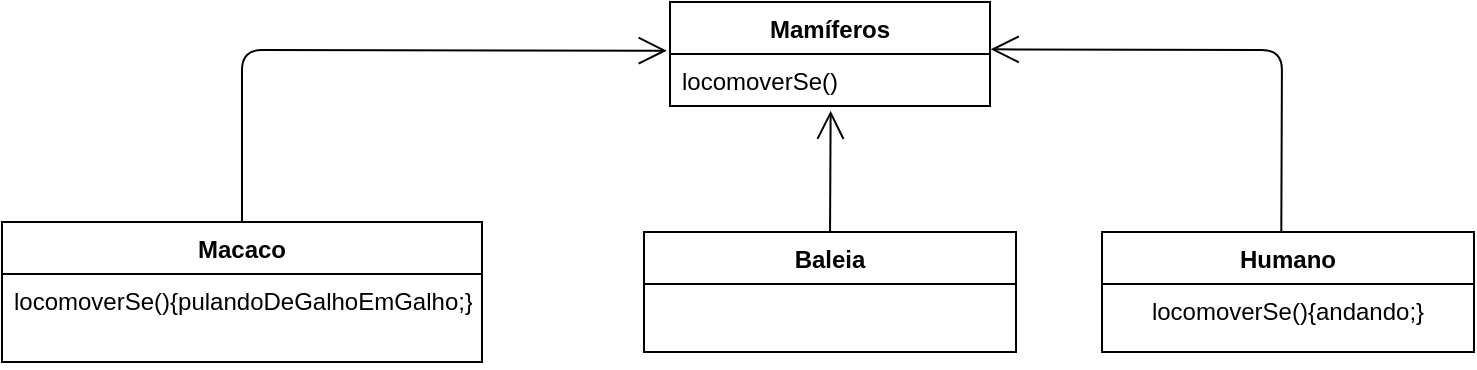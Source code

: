 <mxfile version="14.2.4" type="embed">
    <diagram id="mejrt5fAP84ZfcD5fted" name="Page-1">
        <mxGraphModel dx="459" dy="541" grid="1" gridSize="10" guides="1" tooltips="1" connect="1" arrows="1" fold="1" page="1" pageScale="1" pageWidth="827" pageHeight="1169" background="none" math="0" shadow="0">
            <root>
                <mxCell id="0"/>
                <mxCell id="1" parent="0"/>
                <mxCell id="2" value="Mamíferos" style="swimlane;fontStyle=1;align=center;verticalAlign=top;childLayout=stackLayout;horizontal=1;startSize=26;horizontalStack=0;resizeParent=1;resizeParentMax=0;resizeLast=0;collapsible=1;marginBottom=0;" vertex="1" parent="1">
                    <mxGeometry x="334" y="30" width="160" height="52" as="geometry">
                        <mxRectangle x="334" y="30" width="90" height="26" as="alternateBounds"/>
                    </mxGeometry>
                </mxCell>
                <mxCell id="5" value="locomoverSe()" style="text;strokeColor=none;fillColor=none;align=left;verticalAlign=top;spacingLeft=4;spacingRight=4;overflow=hidden;rotatable=0;points=[[0,0.5],[1,0.5]];portConstraint=eastwest;" vertex="1" parent="2">
                    <mxGeometry y="26" width="160" height="26" as="geometry"/>
                </mxCell>
                <mxCell id="10" value="Macaco" style="swimlane;fontStyle=1;align=center;verticalAlign=top;childLayout=stackLayout;horizontal=1;startSize=26;horizontalStack=0;resizeParent=1;resizeParentMax=0;resizeLast=0;collapsible=1;marginBottom=0;" vertex="1" parent="1">
                    <mxGeometry y="140" width="240" height="70" as="geometry"/>
                </mxCell>
                <mxCell id="13" value="locomoverSe(){pulandoDeGalhoEmGalho;}" style="text;strokeColor=none;fillColor=none;align=left;verticalAlign=top;spacingLeft=4;spacingRight=4;overflow=hidden;rotatable=0;points=[[0,0.5],[1,0.5]];portConstraint=eastwest;" vertex="1" parent="10">
                    <mxGeometry y="26" width="240" height="44" as="geometry"/>
                </mxCell>
                <mxCell id="26" value="" style="endArrow=open;endFill=1;endSize=12;html=1;exitX=0.5;exitY=0;exitDx=0;exitDy=0;entryX=0.502;entryY=1.09;entryDx=0;entryDy=0;entryPerimeter=0;" edge="1" parent="1" target="5">
                    <mxGeometry width="160" relative="1" as="geometry">
                        <mxPoint x="414" y="149" as="sourcePoint"/>
                        <mxPoint x="560" y="230" as="targetPoint"/>
                    </mxGeometry>
                </mxCell>
                <mxCell id="28" value="" style="endArrow=open;endFill=1;endSize=12;html=1;exitX=0.5;exitY=0;exitDx=0;exitDy=0;entryX=-0.01;entryY=-0.064;entryDx=0;entryDy=0;entryPerimeter=0;" edge="1" parent="1" source="10" target="5">
                    <mxGeometry width="160" relative="1" as="geometry">
                        <mxPoint x="140" y="230" as="sourcePoint"/>
                        <mxPoint x="300" y="230" as="targetPoint"/>
                        <Array as="points">
                            <mxPoint x="120" y="54"/>
                        </Array>
                    </mxGeometry>
                </mxCell>
                <mxCell id="30" value="" style="endArrow=open;endFill=1;endSize=12;html=1;entryX=1.002;entryY=-0.09;entryDx=0;entryDy=0;entryPerimeter=0;exitX=0.531;exitY=-0.064;exitDx=0;exitDy=0;exitPerimeter=0;" edge="1" parent="1" target="5">
                    <mxGeometry width="160" relative="1" as="geometry">
                        <mxPoint x="639.65" y="145.672" as="sourcePoint"/>
                        <mxPoint x="610" y="230" as="targetPoint"/>
                        <Array as="points">
                            <mxPoint x="640" y="54"/>
                        </Array>
                    </mxGeometry>
                </mxCell>
                <mxCell id="31" value="Baleia" style="swimlane;fontStyle=1;align=center;verticalAlign=top;childLayout=stackLayout;horizontal=1;startSize=26;horizontalStack=0;resizeParent=1;resizeParentMax=0;resizeLast=0;collapsible=1;marginBottom=0;" vertex="1" parent="1">
                    <mxGeometry x="321" y="145" width="186" height="60" as="geometry"/>
                </mxCell>
                <mxCell id="32" value="locomoverSe(){nadando;}" style="text;strokeColor=none;fillColor=none;align=center;verticalAlign=top;spacingLeft=4;spacingRight=4;overflow=hidden;rotatable=0;points=[[0,0.5],[1,0.5]];portConstraint=eastwest;fontColor=#FFFFFF;" vertex="1" parent="31">
                    <mxGeometry y="26" width="186" height="34" as="geometry"/>
                </mxCell>
                <mxCell id="33" value="Humano" style="swimlane;fontStyle=1;align=center;verticalAlign=top;childLayout=stackLayout;horizontal=1;startSize=26;horizontalStack=0;resizeParent=1;resizeParentMax=0;resizeLast=0;collapsible=1;marginBottom=0;" vertex="1" parent="1">
                    <mxGeometry x="550" y="145" width="186" height="60" as="geometry"/>
                </mxCell>
                <mxCell id="34" value="locomoverSe(){andando;}" style="text;strokeColor=none;fillColor=none;align=center;verticalAlign=top;spacingLeft=4;spacingRight=4;overflow=hidden;rotatable=0;points=[[0,0.5],[1,0.5]];portConstraint=eastwest;" vertex="1" parent="33">
                    <mxGeometry y="26" width="186" height="34" as="geometry"/>
                </mxCell>
            </root>
        </mxGraphModel>
    </diagram>
</mxfile>